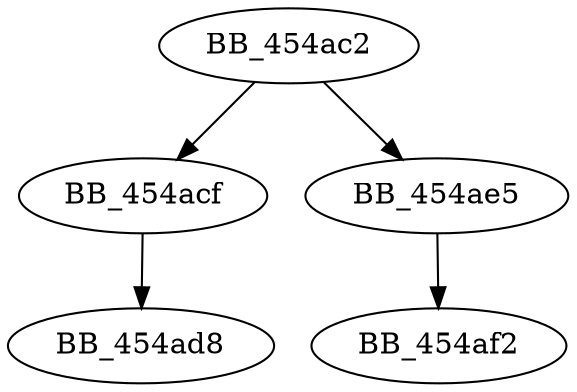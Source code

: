 DiGraph sub_454AC2{
BB_454ac2->BB_454acf
BB_454ac2->BB_454ae5
BB_454acf->BB_454ad8
BB_454ae5->BB_454af2
}
